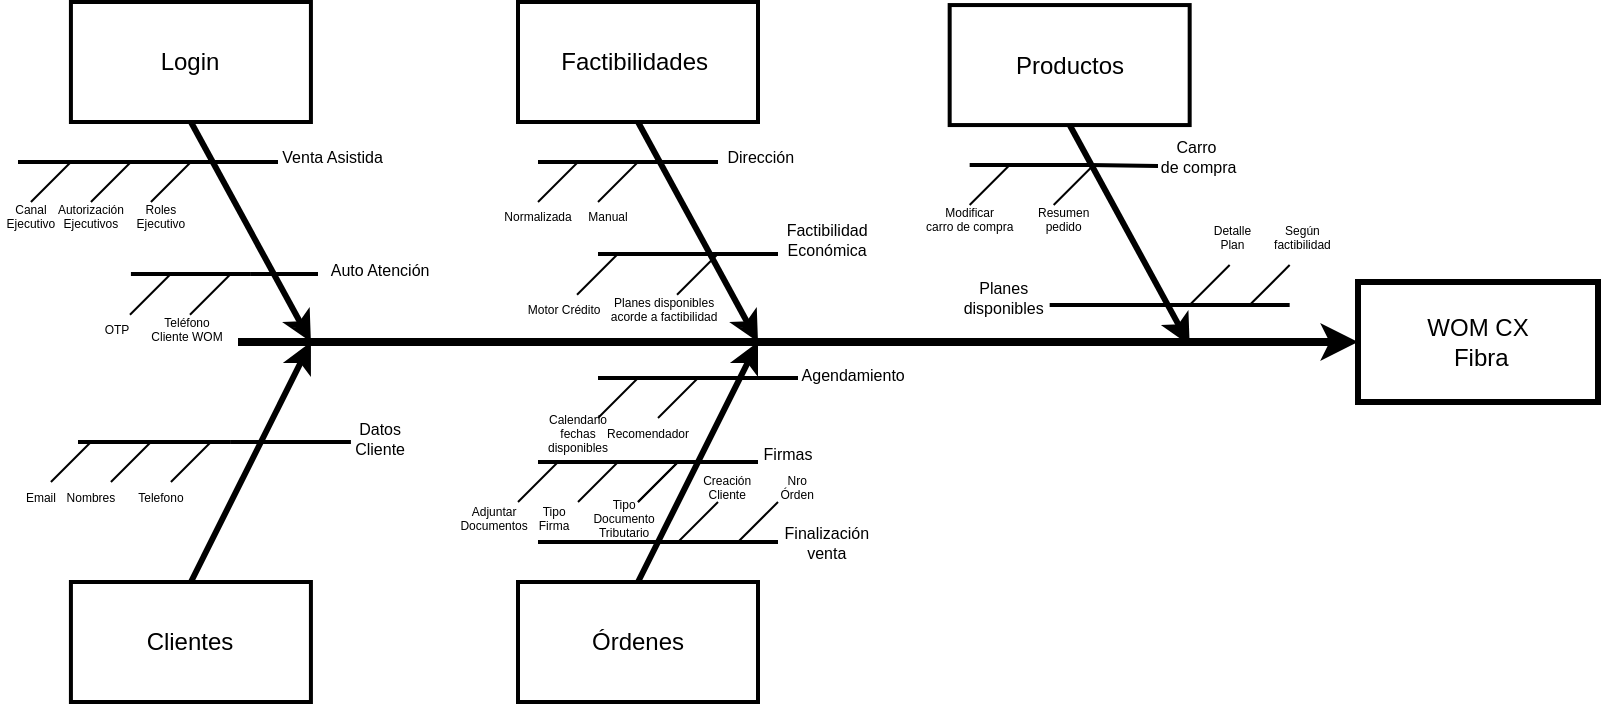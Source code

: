 <mxfile version="22.0.0" type="github">
  <diagram name="Page-1" id="4fc8d65c-f3f6-feb3-4d1c-02f59d9f9886">
    <mxGraphModel dx="795" dy="438" grid="1" gridSize="10" guides="1" tooltips="1" connect="1" arrows="1" fold="1" page="1" pageScale="1" pageWidth="826" pageHeight="1169" background="none" math="0" shadow="0">
      <root>
        <mxCell id="0" />
        <mxCell id="1" parent="0" />
        <mxCell id="2" value="Login" style="whiteSpace=wrap;strokeWidth=2" parent="1" vertex="1">
          <mxGeometry x="36.458" y="110" width="120" height="60" as="geometry" />
        </mxCell>
        <mxCell id="5" value="Clientes" style="whiteSpace=wrap;strokeWidth=2" parent="1" vertex="1">
          <mxGeometry x="36.458" y="400" width="120" height="60" as="geometry" />
        </mxCell>
        <mxCell id="8" value="WOM CX&#xa; Fibra" style="whiteSpace=wrap;strokeWidth=3" parent="1" vertex="1">
          <mxGeometry x="680" y="250" width="120" height="60" as="geometry" />
        </mxCell>
        <mxCell id="9" value="" style="edgeStyle=none;strokeWidth=4" parent="1" target="8" edge="1">
          <mxGeometry width="100" height="100" relative="1" as="geometry">
            <mxPoint x="120" y="280" as="sourcePoint" />
            <mxPoint x="240" y="230" as="targetPoint" />
          </mxGeometry>
        </mxCell>
        <mxCell id="12" value="" style="edgeStyle=none;exitX=0.5;exitY=1;strokeWidth=3" parent="1" source="2" edge="1">
          <mxGeometry width="100" height="100" relative="1" as="geometry">
            <mxPoint x="96.458" y="190" as="sourcePoint" />
            <mxPoint x="156.458" y="280" as="targetPoint" />
          </mxGeometry>
        </mxCell>
        <mxCell id="15" value="" style="edgeStyle=none;exitX=0.5;exitY=0;strokeWidth=3" parent="1" edge="1">
          <mxGeometry width="100" height="100" relative="1" as="geometry">
            <mxPoint x="96.458" y="400" as="sourcePoint" />
            <mxPoint x="156.458" y="280" as="targetPoint" />
          </mxGeometry>
        </mxCell>
        <mxCell id="16" value="" style="edgeStyle=none;endArrow=none;strokeWidth=2" parent="1" edge="1">
          <mxGeometry width="100" height="100" relative="1" as="geometry">
            <mxPoint x="10" y="190" as="sourcePoint" />
            <mxPoint x="106.458" y="190" as="targetPoint" />
          </mxGeometry>
        </mxCell>
        <mxCell id="17" value="" style="edgeStyle=none;endArrow=none;strokeWidth=2" parent="1" edge="1">
          <mxGeometry width="100" height="100" relative="1" as="geometry">
            <mxPoint x="66.458" y="246" as="sourcePoint" />
            <mxPoint x="126.458" y="246" as="targetPoint" />
          </mxGeometry>
        </mxCell>
        <mxCell id="19" value="" style="edgeStyle=none;endArrow=none;strokeWidth=2" parent="1" edge="1">
          <mxGeometry width="100" height="100" relative="1" as="geometry">
            <mxPoint x="106.458" y="190" as="sourcePoint" />
            <mxPoint x="140" y="190" as="targetPoint" />
          </mxGeometry>
        </mxCell>
        <mxCell id="20" value="" style="edgeStyle=none;endArrow=none;strokeWidth=2" parent="1" edge="1">
          <mxGeometry width="100" height="100" relative="1" as="geometry">
            <mxPoint x="126.458" y="246" as="sourcePoint" />
            <mxPoint x="160" y="246" as="targetPoint" />
          </mxGeometry>
        </mxCell>
        <mxCell id="25" value="" style="edgeStyle=none;endArrow=none;strokeWidth=2" parent="1" edge="1">
          <mxGeometry width="100" height="100" relative="1" as="geometry">
            <mxPoint x="40" y="330" as="sourcePoint" />
            <mxPoint x="116.458" y="330" as="targetPoint" />
          </mxGeometry>
        </mxCell>
        <mxCell id="35" value="" style="edgeStyle=none;endArrow=none;strokeWidth=2" parent="1" edge="1">
          <mxGeometry width="100" height="100" relative="1" as="geometry">
            <mxPoint x="116.458" y="330" as="sourcePoint" />
            <mxPoint x="176.458" y="330" as="targetPoint" />
          </mxGeometry>
        </mxCell>
        <mxCell id="38" value="" style="edgeStyle=none;endArrow=none;" parent="1" edge="1">
          <mxGeometry width="100" height="100" relative="1" as="geometry">
            <mxPoint x="76.458" y="210" as="sourcePoint" />
            <mxPoint x="96.458" y="190" as="targetPoint" />
          </mxGeometry>
        </mxCell>
        <mxCell id="39" value="" style="edgeStyle=none;endArrow=none;" parent="1" edge="1">
          <mxGeometry width="100" height="100" relative="1" as="geometry">
            <mxPoint x="46.458" y="210" as="sourcePoint" />
            <mxPoint x="66.458" y="190" as="targetPoint" />
          </mxGeometry>
        </mxCell>
        <mxCell id="44" value="" style="edgeStyle=none;endArrow=none;" parent="1" edge="1">
          <mxGeometry width="100" height="100" relative="1" as="geometry">
            <mxPoint x="95.976" y="266.37" as="sourcePoint" />
            <mxPoint x="115.976" y="246.37" as="targetPoint" />
          </mxGeometry>
        </mxCell>
        <mxCell id="45" value="" style="edgeStyle=none;endArrow=none;" parent="1" edge="1">
          <mxGeometry width="100" height="100" relative="1" as="geometry">
            <mxPoint x="65.976" y="266.37" as="sourcePoint" />
            <mxPoint x="85.976" y="246.37" as="targetPoint" />
          </mxGeometry>
        </mxCell>
        <mxCell id="54" value="" style="edgeStyle=none;endArrow=none;" parent="1" edge="1">
          <mxGeometry width="100" height="100" relative="1" as="geometry">
            <mxPoint x="86.458" y="350" as="sourcePoint" />
            <mxPoint x="106.458" y="330" as="targetPoint" />
          </mxGeometry>
        </mxCell>
        <mxCell id="55" value="" style="edgeStyle=none;endArrow=none;" parent="1" edge="1">
          <mxGeometry width="100" height="100" relative="1" as="geometry">
            <mxPoint x="56.458" y="350" as="sourcePoint" />
            <mxPoint x="76.458" y="330" as="targetPoint" />
          </mxGeometry>
        </mxCell>
        <mxCell id="121" value="Autorización&#xa;Ejecutivos" style="text;spacingTop=-5;fontSize=6;align=center;verticalAlign=middle;points=[]" parent="1" vertex="1">
          <mxGeometry x="31.458" y="210.0" width="30" height="20.0" as="geometry" />
        </mxCell>
        <mxCell id="122" value="Roles&#xa;Ejecutivo" style="text;spacingTop=-5;fontSize=6;align=center;verticalAlign=middle;points=[]" parent="1" vertex="1">
          <mxGeometry x="66.458" y="210.0" width="30" height="20.0" as="geometry" />
        </mxCell>
        <mxCell id="123" value="OTP" style="text;spacingTop=-5;fontSize=6;align=center;verticalAlign=middle;points=[]" parent="1" vertex="1">
          <mxGeometry x="44.514" y="266.528" width="30" height="20.0" as="geometry" />
        </mxCell>
        <mxCell id="124" value="Teléfono&#xa;Cliente WOM" style="text;spacingTop=-5;fontSize=6;align=center;verticalAlign=middle;points=[]" parent="1" vertex="1">
          <mxGeometry x="79.514" y="266.528" width="30" height="20.0" as="geometry" />
        </mxCell>
        <mxCell id="125" value="Nombres" style="text;spacingTop=-5;fontSize=6;align=center;verticalAlign=middle;points=[]" parent="1" vertex="1">
          <mxGeometry x="31.458" y="350.417" width="30" height="20.0" as="geometry" />
        </mxCell>
        <mxCell id="126" value="Telefono" style="text;spacingTop=-5;fontSize=6;align=center;verticalAlign=middle;points=[]" parent="1" vertex="1">
          <mxGeometry x="66.458" y="350.417" width="30" height="20.0" as="geometry" />
        </mxCell>
        <mxCell id="137" value="Venta Asistida" style="text;spacingTop=-5;fontSize=8;align=center;verticalAlign=middle;points=[]" parent="1" vertex="1">
          <mxGeometry x="152.292" y="180.002" width="30" height="20.0" as="geometry" />
        </mxCell>
        <mxCell id="138" value="Auto Atención" style="text;spacingTop=-5;fontSize=8;align=center;verticalAlign=middle;points=[]" parent="1" vertex="1">
          <mxGeometry x="176.042" y="236.532" width="30" height="20.0" as="geometry" />
        </mxCell>
        <mxCell id="140" value="Datos&#xa;Cliente" style="text;spacingTop=-5;fontSize=8;align=center;verticalAlign=middle;points=[]" parent="1" vertex="1">
          <mxGeometry x="176.042" y="320.972" width="30" height="20.0" as="geometry" />
        </mxCell>
        <mxCell id="143" value="Factibilidades " style="whiteSpace=wrap;strokeWidth=2" parent="1" vertex="1">
          <mxGeometry x="260" y="110.0" width="120" height="60" as="geometry" />
        </mxCell>
        <mxCell id="144" value="Órdenes" style="whiteSpace=wrap;strokeWidth=2" parent="1" vertex="1">
          <mxGeometry x="260" y="400.0" width="120" height="60" as="geometry" />
        </mxCell>
        <mxCell id="145" value="" style="edgeStyle=none;exitX=0.5;exitY=1;strokeWidth=3" parent="1" source="143" edge="1">
          <mxGeometry width="100" height="100" relative="1" as="geometry">
            <mxPoint x="320" y="190.0" as="sourcePoint" />
            <mxPoint x="380" y="280.0" as="targetPoint" />
          </mxGeometry>
        </mxCell>
        <mxCell id="146" value="" style="edgeStyle=none;exitX=0.5;exitY=0;strokeWidth=3" parent="1" edge="1">
          <mxGeometry width="100" height="100" relative="1" as="geometry">
            <mxPoint x="320.0" y="400.0" as="sourcePoint" />
            <mxPoint x="380" y="280.0" as="targetPoint" />
          </mxGeometry>
        </mxCell>
        <mxCell id="147" value="" style="edgeStyle=none;endArrow=none;strokeWidth=2" parent="1" edge="1">
          <mxGeometry width="100" height="100" relative="1" as="geometry">
            <mxPoint x="270.0" y="190.0" as="sourcePoint" />
            <mxPoint x="330" y="190.0" as="targetPoint" />
          </mxGeometry>
        </mxCell>
        <mxCell id="148" value="" style="edgeStyle=none;endArrow=none;strokeWidth=2" parent="1" edge="1">
          <mxGeometry width="100" height="100" relative="1" as="geometry">
            <mxPoint x="300" y="236.0" as="sourcePoint" />
            <mxPoint x="360.0" y="236.0" as="targetPoint" />
          </mxGeometry>
        </mxCell>
        <mxCell id="150" value="" style="edgeStyle=none;endArrow=none;strokeWidth=2" parent="1" edge="1">
          <mxGeometry width="100" height="100" relative="1" as="geometry">
            <mxPoint x="330" y="190.0" as="sourcePoint" />
            <mxPoint x="360" y="190" as="targetPoint" />
          </mxGeometry>
        </mxCell>
        <mxCell id="151" value="" style="edgeStyle=none;endArrow=none;strokeWidth=2" parent="1" edge="1">
          <mxGeometry width="100" height="100" relative="1" as="geometry">
            <mxPoint x="360.0" y="236.0" as="sourcePoint" />
            <mxPoint x="390" y="236" as="targetPoint" />
          </mxGeometry>
        </mxCell>
        <mxCell id="153" value="" style="edgeStyle=none;endArrow=none;strokeWidth=2" parent="1" edge="1">
          <mxGeometry width="100" height="100" relative="1" as="geometry">
            <mxPoint x="300" y="298" as="sourcePoint" />
            <mxPoint x="370.0" y="298.0" as="targetPoint" />
          </mxGeometry>
        </mxCell>
        <mxCell id="154" value="" style="edgeStyle=none;endArrow=none;strokeWidth=2" parent="1" edge="1">
          <mxGeometry width="100" height="100" relative="1" as="geometry">
            <mxPoint x="270" y="340" as="sourcePoint" />
            <mxPoint x="350.0" y="340.0" as="targetPoint" />
          </mxGeometry>
        </mxCell>
        <mxCell id="155" value="" style="edgeStyle=none;endArrow=none;strokeWidth=2" parent="1" edge="1">
          <mxGeometry width="100" height="100" relative="1" as="geometry">
            <mxPoint x="270.0" y="380.0" as="sourcePoint" />
            <mxPoint x="330" y="380.0" as="targetPoint" />
          </mxGeometry>
        </mxCell>
        <mxCell id="156" value="" style="edgeStyle=none;endArrow=none;strokeWidth=2" parent="1" edge="1">
          <mxGeometry width="100" height="100" relative="1" as="geometry">
            <mxPoint x="370.0" y="298.0" as="sourcePoint" />
            <mxPoint x="400" y="298" as="targetPoint" />
          </mxGeometry>
        </mxCell>
        <mxCell id="157" value="" style="edgeStyle=none;endArrow=none;strokeWidth=2" parent="1" edge="1">
          <mxGeometry width="100" height="100" relative="1" as="geometry">
            <mxPoint x="350.0" y="340.0" as="sourcePoint" />
            <mxPoint x="380" y="340" as="targetPoint" />
          </mxGeometry>
        </mxCell>
        <mxCell id="158" value="" style="edgeStyle=none;endArrow=none;strokeWidth=2" parent="1" edge="1">
          <mxGeometry width="100" height="100" relative="1" as="geometry">
            <mxPoint x="330" y="380.0" as="sourcePoint" />
            <mxPoint x="390" y="380.0" as="targetPoint" />
          </mxGeometry>
        </mxCell>
        <mxCell id="159" value="" style="edgeStyle=none;endArrow=none;" parent="1" edge="1">
          <mxGeometry width="100" height="100" relative="1" as="geometry">
            <mxPoint x="300.0" y="210.0" as="sourcePoint" />
            <mxPoint x="320.0" y="190.0" as="targetPoint" />
          </mxGeometry>
        </mxCell>
        <mxCell id="160" value="" style="edgeStyle=none;endArrow=none;" parent="1" edge="1">
          <mxGeometry width="100" height="100" relative="1" as="geometry">
            <mxPoint x="270.0" y="210.0" as="sourcePoint" />
            <mxPoint x="290" y="190.0" as="targetPoint" />
          </mxGeometry>
        </mxCell>
        <mxCell id="166" value="" style="edgeStyle=none;endArrow=none;" parent="1" edge="1">
          <mxGeometry width="100" height="100" relative="1" as="geometry">
            <mxPoint x="289.518" y="256.37" as="sourcePoint" />
            <mxPoint x="309.518" y="236.37" as="targetPoint" />
          </mxGeometry>
        </mxCell>
        <mxCell id="167" value="" style="edgeStyle=none;endArrow=none;" parent="1" edge="1">
          <mxGeometry width="100" height="100" relative="1" as="geometry">
            <mxPoint x="370.0" y="380.0" as="sourcePoint" />
            <mxPoint x="390" y="360.0" as="targetPoint" />
          </mxGeometry>
        </mxCell>
        <mxCell id="168" value="" style="edgeStyle=none;endArrow=none;" parent="1" edge="1">
          <mxGeometry width="100" height="100" relative="1" as="geometry">
            <mxPoint x="340" y="380.0" as="sourcePoint" />
            <mxPoint x="360" y="360.0" as="targetPoint" />
          </mxGeometry>
        </mxCell>
        <mxCell id="171" value="" style="edgeStyle=none;endArrow=none;" parent="1" edge="1">
          <mxGeometry width="100" height="100" relative="1" as="geometry">
            <mxPoint x="320.0" y="360.0" as="sourcePoint" />
            <mxPoint x="340" y="340.0" as="targetPoint" />
          </mxGeometry>
        </mxCell>
        <mxCell id="172" value="" style="edgeStyle=none;endArrow=none;" parent="1" edge="1">
          <mxGeometry width="100" height="100" relative="1" as="geometry">
            <mxPoint x="320.0" y="360.0" as="sourcePoint" />
            <mxPoint x="340" y="340.0" as="targetPoint" />
          </mxGeometry>
        </mxCell>
        <mxCell id="173" value="" style="edgeStyle=none;endArrow=none;" parent="1" edge="1">
          <mxGeometry width="100" height="100" relative="1" as="geometry">
            <mxPoint x="290" y="360.0" as="sourcePoint" />
            <mxPoint x="310" y="340.0" as="targetPoint" />
          </mxGeometry>
        </mxCell>
        <mxCell id="174" value="" style="edgeStyle=none;endArrow=none;" parent="1" edge="1">
          <mxGeometry width="100" height="100" relative="1" as="geometry">
            <mxPoint x="330" y="318.0" as="sourcePoint" />
            <mxPoint x="350" y="298.0" as="targetPoint" />
          </mxGeometry>
        </mxCell>
        <mxCell id="175" value="" style="edgeStyle=none;endArrow=none;" parent="1" edge="1">
          <mxGeometry width="100" height="100" relative="1" as="geometry">
            <mxPoint x="300" y="318.0" as="sourcePoint" />
            <mxPoint x="320" y="298.0" as="targetPoint" />
          </mxGeometry>
        </mxCell>
        <mxCell id="182" value="Normalizada" style="text;spacingTop=-5;fontSize=6;align=center;verticalAlign=middle;points=[]" parent="1" vertex="1">
          <mxGeometry x="255.0" y="210.0" width="30" height="20.0" as="geometry" />
        </mxCell>
        <mxCell id="183" value="Manual" style="text;spacingTop=-5;fontSize=6;align=center;verticalAlign=middle;points=[]" parent="1" vertex="1">
          <mxGeometry x="290.0" y="210.0" width="30" height="20.0" as="geometry" />
        </mxCell>
        <mxCell id="184" value="Motor Crédito" style="text;spacingTop=-5;fontSize=6;align=center;verticalAlign=middle;points=[]" parent="1" vertex="1">
          <mxGeometry x="268.056" y="256.528" width="30" height="20.0" as="geometry" />
        </mxCell>
        <mxCell id="186" value="Calendario&#xa;fechas&#xa;disponibles" style="text;spacingTop=-5;fontSize=6;align=center;verticalAlign=middle;points=[]" parent="1" vertex="1">
          <mxGeometry x="275" y="318.417" width="30" height="20.0" as="geometry" />
        </mxCell>
        <mxCell id="187" value="Recomendador" style="text;spacingTop=-5;fontSize=6;align=center;verticalAlign=middle;points=[]" parent="1" vertex="1">
          <mxGeometry x="310.0" y="318.417" width="30" height="20.0" as="geometry" />
        </mxCell>
        <mxCell id="188" value="Tipo&#xa;Firma" style="text;spacingTop=-5;fontSize=6;align=center;verticalAlign=middle;points=[]" parent="1" vertex="1">
          <mxGeometry x="263.056" y="360.972" width="30" height="20.0" as="geometry" />
        </mxCell>
        <mxCell id="189" value="Tipo&#xa;Documento&#xa;Tributario" style="text;spacingTop=-5;fontSize=6;align=center;verticalAlign=middle;points=[]" parent="1" vertex="1">
          <mxGeometry x="298.056" y="360.972" width="30" height="20.0" as="geometry" />
        </mxCell>
        <mxCell id="196" value="Creación&#xa;Cliente" style="text;spacingTop=-5;fontSize=6;align=center;verticalAlign=middle;points=[]" parent="1" vertex="1">
          <mxGeometry x="349.583" y="345.417" width="30" height="20.0" as="geometry" />
        </mxCell>
        <mxCell id="197" value="Nro&#xa;Órden" style="text;spacingTop=-5;fontSize=6;align=center;verticalAlign=middle;points=[]" parent="1" vertex="1">
          <mxGeometry x="384.583" y="345.417" width="30" height="20.0" as="geometry" />
        </mxCell>
        <mxCell id="198" value="Dirección" style="text;spacingTop=-5;fontSize=8;align=center;verticalAlign=middle;points=[]" parent="1" vertex="1">
          <mxGeometry x="366.393" y="180.002" width="30" height="20.0" as="geometry" />
        </mxCell>
        <mxCell id="199" value="Factibilidad&#xa;Económica" style="text;spacingTop=-5;fontSize=8;align=center;verticalAlign=middle;points=[]" parent="1" vertex="1">
          <mxGeometry x="399.583" y="221.532" width="30" height="20.0" as="geometry" />
        </mxCell>
        <mxCell id="201" value="Agendamiento" style="text;spacingTop=-5;fontSize=8;align=center;verticalAlign=middle;points=[]" parent="1" vertex="1">
          <mxGeometry x="412.583" y="288.972" width="30" height="20.0" as="geometry" />
        </mxCell>
        <mxCell id="202" value="Firmas" style="text;spacingTop=-5;fontSize=8;align=center;verticalAlign=middle;points=[]" parent="1" vertex="1">
          <mxGeometry x="380.003" y="328.332" width="30" height="20.0" as="geometry" />
        </mxCell>
        <mxCell id="203" value="Finalización&#xa;venta" style="text;spacingTop=-5;fontSize=8;align=center;verticalAlign=middle;points=[]" parent="1" vertex="1">
          <mxGeometry x="399.393" y="373.002" width="30" height="20.0" as="geometry" />
        </mxCell>
        <mxCell id="204" value="Productos" style="whiteSpace=wrap;strokeWidth=2" parent="1" vertex="1">
          <mxGeometry x="475.833" y="111.528" width="120" height="60" as="geometry" />
        </mxCell>
        <mxCell id="206" value="" style="edgeStyle=none;exitX=0.5;exitY=1;strokeWidth=3" parent="1" source="204" edge="1">
          <mxGeometry width="100" height="100" relative="1" as="geometry">
            <mxPoint x="535.833" y="191.528" as="sourcePoint" />
            <mxPoint x="595.833" y="281.528" as="targetPoint" />
          </mxGeometry>
        </mxCell>
        <mxCell id="208" value="" style="edgeStyle=none;endArrow=none;strokeWidth=2" parent="1" edge="1">
          <mxGeometry width="100" height="100" relative="1" as="geometry">
            <mxPoint x="485.833" y="191.528" as="sourcePoint" />
            <mxPoint x="545.833" y="191.528" as="targetPoint" />
          </mxGeometry>
        </mxCell>
        <mxCell id="210" value="" style="edgeStyle=none;endArrow=none;strokeWidth=2" parent="1" edge="1">
          <mxGeometry width="100" height="100" relative="1" as="geometry">
            <mxPoint x="525.833" y="261.528" as="sourcePoint" />
            <mxPoint x="585.833" y="261.528" as="targetPoint" />
          </mxGeometry>
        </mxCell>
        <mxCell id="211" value="" style="edgeStyle=none;endArrow=none;strokeWidth=2" parent="1" edge="1">
          <mxGeometry width="100" height="100" relative="1" as="geometry">
            <mxPoint x="545.833" y="191.528" as="sourcePoint" />
            <mxPoint x="580" y="192" as="targetPoint" />
          </mxGeometry>
        </mxCell>
        <mxCell id="213" value="" style="edgeStyle=none;endArrow=none;strokeWidth=2" parent="1" edge="1">
          <mxGeometry width="100" height="100" relative="1" as="geometry">
            <mxPoint x="585.833" y="261.528" as="sourcePoint" />
            <mxPoint x="645.833" y="261.528" as="targetPoint" />
          </mxGeometry>
        </mxCell>
        <mxCell id="220" value="" style="edgeStyle=none;endArrow=none;" parent="1" edge="1">
          <mxGeometry width="100" height="100" relative="1" as="geometry">
            <mxPoint x="527.833" y="211.528" as="sourcePoint" />
            <mxPoint x="547.833" y="191.528" as="targetPoint" />
          </mxGeometry>
        </mxCell>
        <mxCell id="221" value="" style="edgeStyle=none;endArrow=none;" parent="1" edge="1">
          <mxGeometry width="100" height="100" relative="1" as="geometry">
            <mxPoint x="485.833" y="211.528" as="sourcePoint" />
            <mxPoint x="505.833" y="191.528" as="targetPoint" />
          </mxGeometry>
        </mxCell>
        <mxCell id="222" value="" style="edgeStyle=none;endArrow=none;" parent="1" edge="1">
          <mxGeometry width="100" height="100" relative="1" as="geometry">
            <mxPoint x="595.833" y="261.528" as="sourcePoint" />
            <mxPoint x="615.833" y="241.528" as="targetPoint" />
          </mxGeometry>
        </mxCell>
        <mxCell id="223" value="" style="edgeStyle=none;endArrow=none;" parent="1" edge="1">
          <mxGeometry width="100" height="100" relative="1" as="geometry">
            <mxPoint x="625.833" y="261.528" as="sourcePoint" />
            <mxPoint x="645.833" y="241.528" as="targetPoint" />
          </mxGeometry>
        </mxCell>
        <mxCell id="239" value="Planes&#xa;disponibles" style="text;spacingTop=-5;fontSize=8;align=center;verticalAlign=middle;points=[]" parent="1" vertex="1">
          <mxGeometry x="487.833" y="250.418" width="30" height="20.0" as="geometry" />
        </mxCell>
        <mxCell id="243" value="Modificar &#xa;carro de compra" style="text;spacingTop=-5;fontSize=6;align=center;verticalAlign=middle;points=[]" parent="1" vertex="1">
          <mxGeometry x="470.833" y="211.528" width="30" height="20.0" as="geometry" />
        </mxCell>
        <mxCell id="244" value="Resumen&#xa;pedido" style="text;spacingTop=-5;fontSize=6;align=center;verticalAlign=middle;points=[]" parent="1" vertex="1">
          <mxGeometry x="517.833" y="211.528" width="30" height="20.0" as="geometry" />
        </mxCell>
        <mxCell id="253" value="Detalle&#xa;Plan" style="text;spacingTop=-5;fontSize=6;align=center;verticalAlign=middle;points=[]" parent="1" vertex="1">
          <mxGeometry x="602.222" y="220.417" width="30" height="20.0" as="geometry" />
        </mxCell>
        <mxCell id="254" value="Según&#xa;factibilidad" style="text;spacingTop=-5;fontSize=6;align=center;verticalAlign=middle;points=[]" parent="1" vertex="1">
          <mxGeometry x="637.222" y="220.417" width="30" height="20.0" as="geometry" />
        </mxCell>
        <mxCell id="259" value="Carro&#xa; de compra" style="text;spacingTop=-5;fontSize=8;align=center;verticalAlign=middle;points=[]" parent="1" vertex="1">
          <mxGeometry x="584.227" y="180.0" width="30" height="20.0" as="geometry" />
        </mxCell>
        <mxCell id="qjG3VRuExh7L7--05ZH--264" value="" style="edgeStyle=none;endArrow=none;" edge="1" parent="1">
          <mxGeometry width="100" height="100" relative="1" as="geometry">
            <mxPoint x="16.458" y="210" as="sourcePoint" />
            <mxPoint x="36.458" y="190" as="targetPoint" />
          </mxGeometry>
        </mxCell>
        <mxCell id="qjG3VRuExh7L7--05ZH--265" value="Canal&#xa;Ejecutivo" style="text;spacingTop=-5;fontSize=6;align=center;verticalAlign=middle;points=[]" vertex="1" parent="1">
          <mxGeometry x="1.458" y="210.0" width="30" height="20.0" as="geometry" />
        </mxCell>
        <mxCell id="qjG3VRuExh7L7--05ZH--266" value="" style="edgeStyle=none;endArrow=none;" edge="1" parent="1">
          <mxGeometry width="100" height="100" relative="1" as="geometry">
            <mxPoint x="339.518" y="256.37" as="sourcePoint" />
            <mxPoint x="359.518" y="236.37" as="targetPoint" />
          </mxGeometry>
        </mxCell>
        <mxCell id="qjG3VRuExh7L7--05ZH--267" value="Planes disponibles &#xa;acorde a factibilidad" style="text;spacingTop=-5;fontSize=6;align=center;verticalAlign=middle;points=[]" vertex="1" parent="1">
          <mxGeometry x="318.056" y="256.528" width="30" height="20.0" as="geometry" />
        </mxCell>
        <mxCell id="qjG3VRuExh7L7--05ZH--268" value="" style="edgeStyle=none;endArrow=none;" edge="1" parent="1">
          <mxGeometry width="100" height="100" relative="1" as="geometry">
            <mxPoint x="26.458" y="350" as="sourcePoint" />
            <mxPoint x="46.458" y="330" as="targetPoint" />
          </mxGeometry>
        </mxCell>
        <mxCell id="qjG3VRuExh7L7--05ZH--269" value="Email" style="text;spacingTop=-5;fontSize=6;align=center;verticalAlign=middle;points=[]" vertex="1" parent="1">
          <mxGeometry x="6.458" y="350.417" width="30" height="20.0" as="geometry" />
        </mxCell>
        <mxCell id="qjG3VRuExh7L7--05ZH--270" value="" style="edgeStyle=none;endArrow=none;" edge="1" parent="1">
          <mxGeometry width="100" height="100" relative="1" as="geometry">
            <mxPoint x="260" y="360.0" as="sourcePoint" />
            <mxPoint x="280" y="340.0" as="targetPoint" />
          </mxGeometry>
        </mxCell>
        <mxCell id="qjG3VRuExh7L7--05ZH--271" value="Adjuntar&#xa;Documentos" style="text;spacingTop=-5;fontSize=6;align=center;verticalAlign=middle;points=[]" vertex="1" parent="1">
          <mxGeometry x="233.056" y="360.972" width="30" height="20.0" as="geometry" />
        </mxCell>
      </root>
    </mxGraphModel>
  </diagram>
</mxfile>
